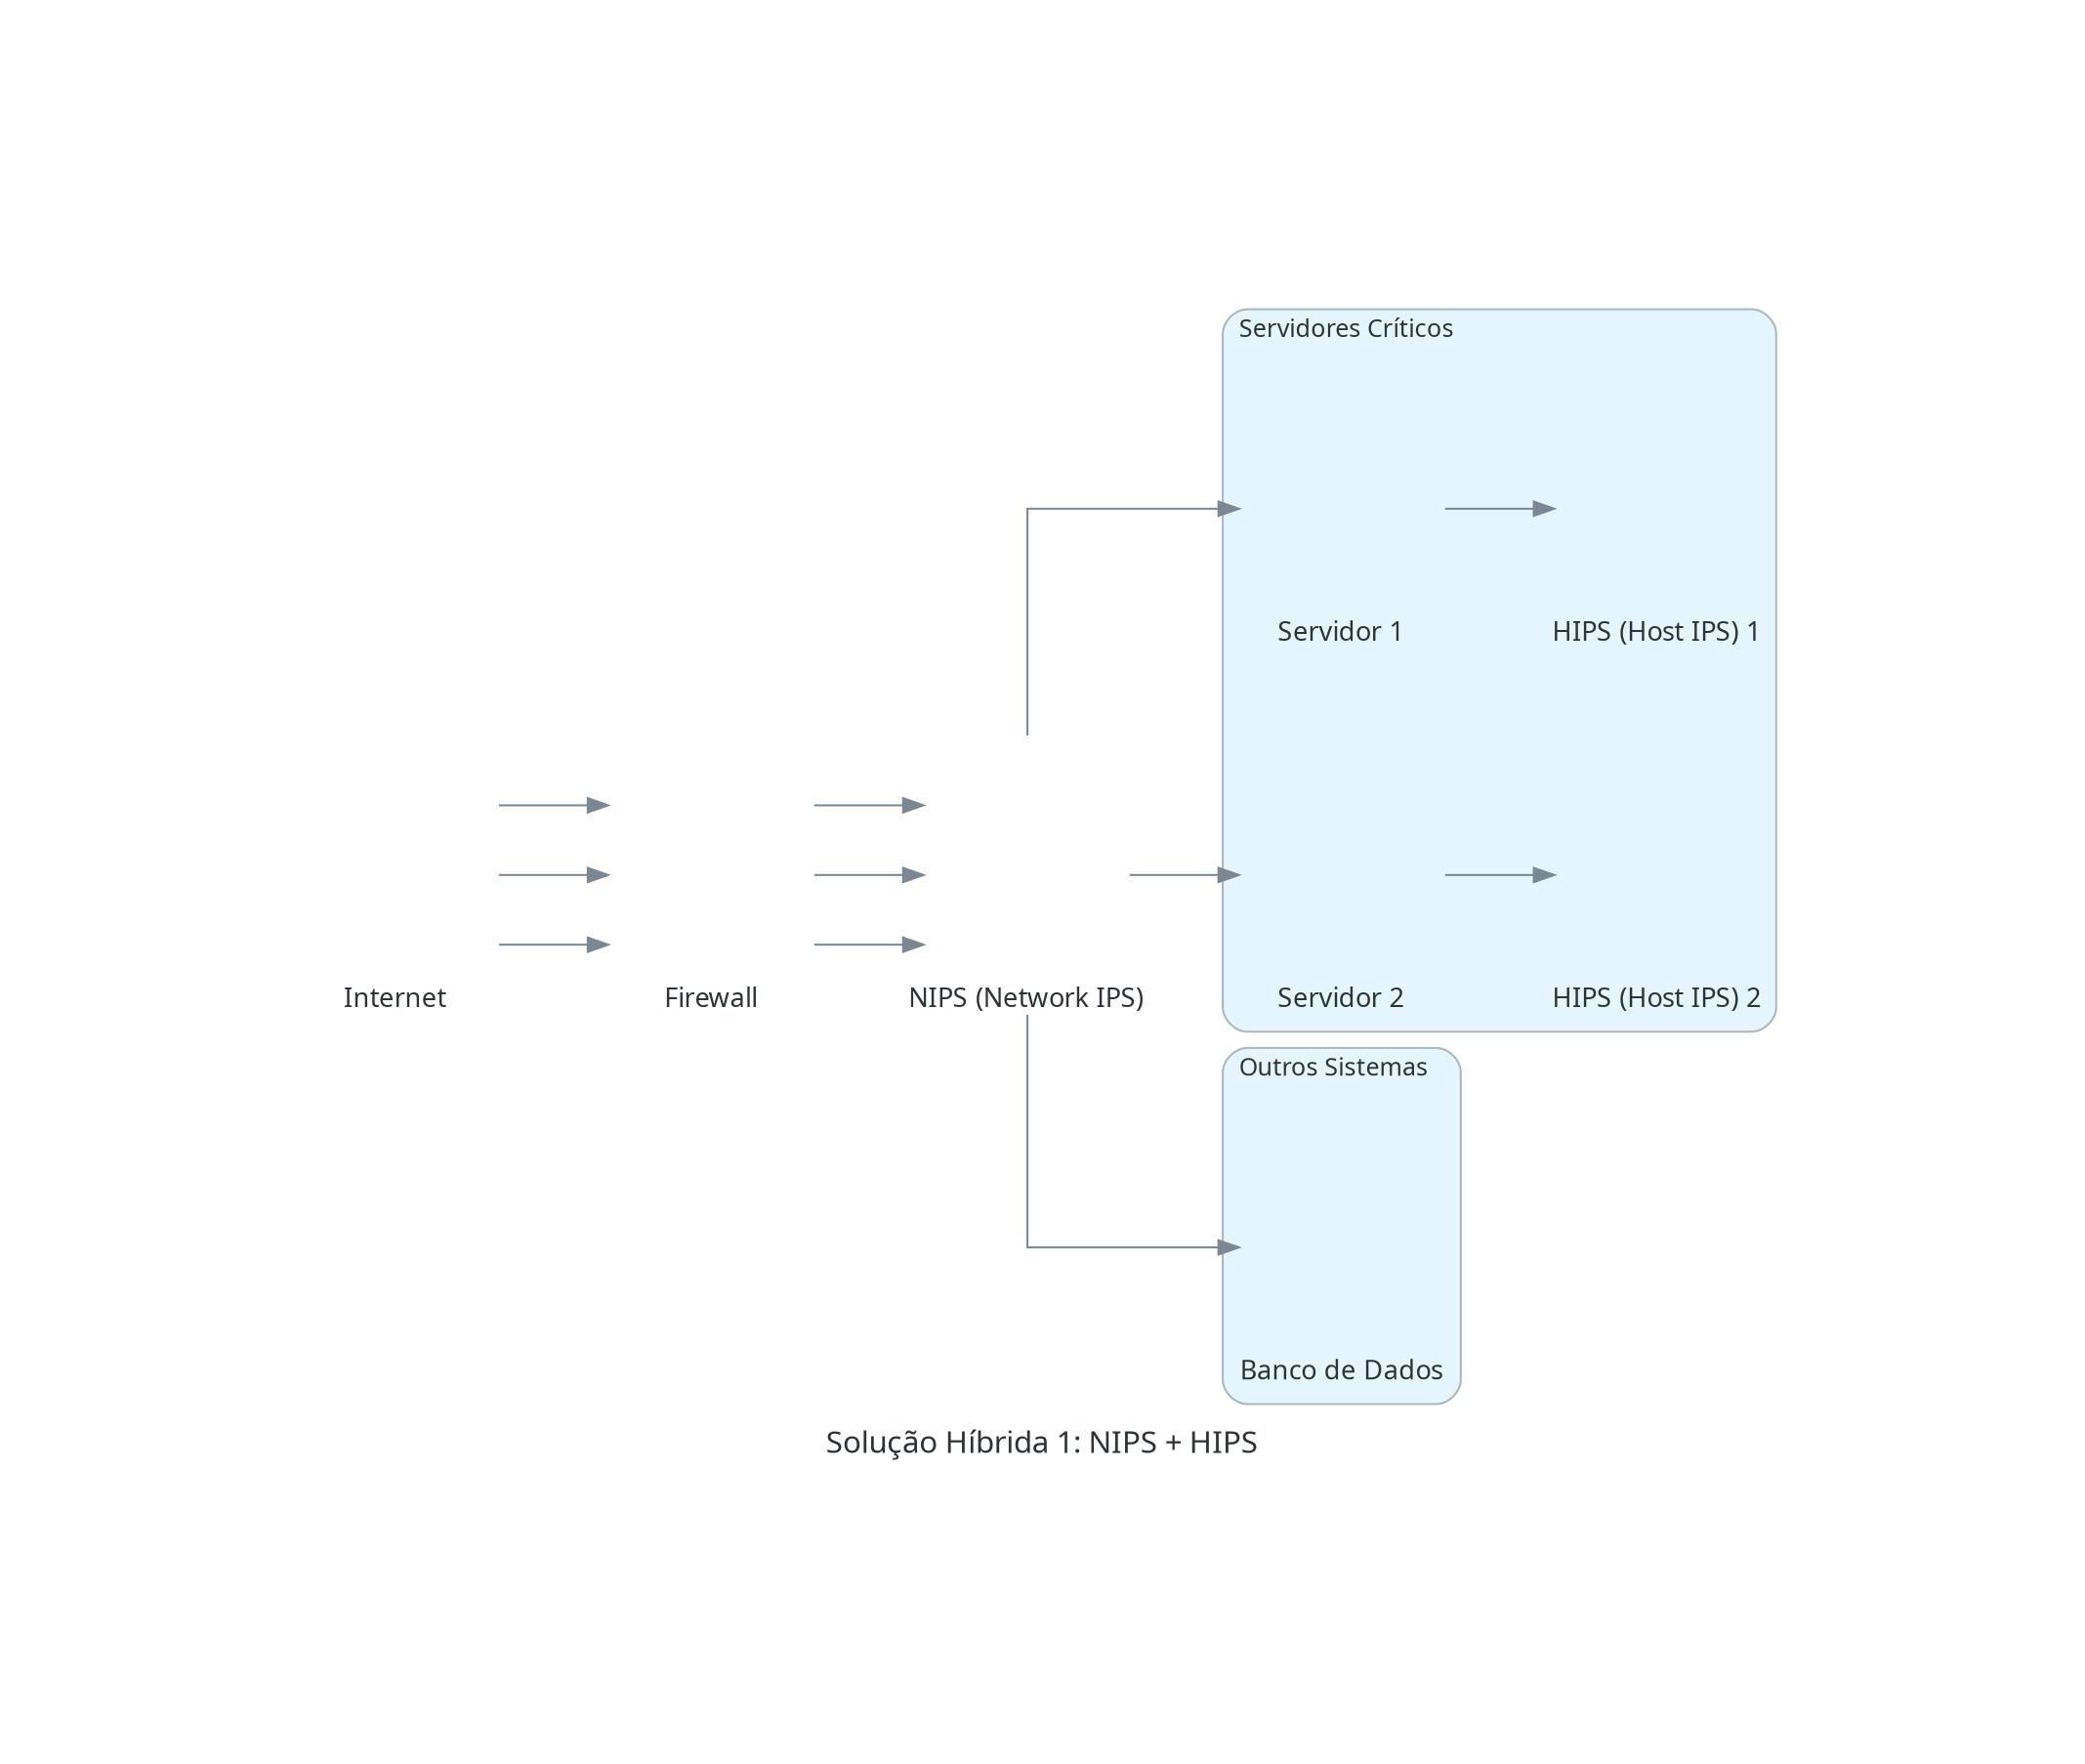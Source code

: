 digraph "Solução Híbrida 1: NIPS + HIPS" {
	graph [bb="0,0,736,580",
		fontcolor="#2D3436",
		fontname="Sans-Serif",
		fontsize=15,
		label="Solução Híbrida 1: NIPS + HIPS",
		lheight=0.25,
		lp="368,13",
		lwidth=3.24,
		nodesep=0.60,
		pad=2.0,
		rankdir=LR,
		ranksep=0.75,
		splines=ortho
	];
	node [fixedsize=true,
		fontcolor="#2D3436",
		fontname="Sans-Serif",
		fontsize=13,
		height=1.4,
		imagescale=true,
		label="\N",
		labelloc=b,
		shape=box,
		style=rounded,
		width=1.4
	];
	edge [color="#7B8894"];
	subgraph "cluster_Servidores Críticos" {
		graph [bb="456.4,217,728,572",
			bgcolor="#E5F5FD",
			fontname="Sans-Serif",
			fontsize=12,
			label="Servidores Críticos",
			labeljust=l,
			lheight=0.20,
			lp="519.9,560.88",
			lwidth=1.54,
			pencolor="#AEB6BE",
			rankdir=LR,
			shape=box,
			style=rounded
		];
		"1e7ab04addf74da1bbf44aaf37d941e2"	[height=1.9,
			image="E:\diagram-as-a-code\venv\lib\site-packages\resources/aws/general\traditional-server.png",
			label="Servidor 1",
			pos="514.8,293",
			shape=none];
		"9131b7c957ff418b960cd76e49e2dfe2"	[height=1.9,
			image="../img/detection.png",
			label="HIPS (Host IPS) 1",
			pos="669.6,293",
			shape=none];
		"1e7ab04addf74da1bbf44aaf37d941e2" -> "9131b7c957ff418b960cd76e49e2dfe2"	[dir=forward,
			fontcolor="#2D3436",
			fontname="Sans-Serif",
			fontsize=13,
			pos="e,619.33,293 565.06,293 565.06,293 607.81,293 607.81,293"];
		"8a604c0ef9b6490e88b30af1cc4053f3"	[height=1.9,
			image="E:\diagram-as-a-code\venv\lib\site-packages\resources/aws/general\traditional-server.png",
			label="Servidor 2",
			pos="514.8,473",
			shape=none];
		"03caf85b8def45b08dc72755a7c4fc40"	[height=1.9,
			image="../img/detection.png",
			label="HIPS (Host IPS) 2",
			pos="669.6,473",
			shape=none];
		"8a604c0ef9b6490e88b30af1cc4053f3" -> "03caf85b8def45b08dc72755a7c4fc40"	[dir=forward,
			fontcolor="#2D3436",
			fontname="Sans-Serif",
			fontsize=13,
			pos="e,619.33,473 565.06,473 565.06,473 607.81,473 607.81,473"];
	}
	subgraph "cluster_Outros Sistemas" {
		graph [bb="456.4,34,573.2,209",
			bgcolor="#E5F5FD",
			fontname="Sans-Serif",
			fontsize=12,
			label="Outros Sistemas",
			labeljust=l,
			lheight=0.20,
			lp="513.15,197.88",
			lwidth=1.35,
			pencolor="#AEB6BE",
			rankdir=LR,
			shape=box,
			style=rounded
		];
		"23b72224c3e24b8a911b829d43ad8c5a"	[height=1.9,
			image="E:\diagram-as-a-code\venv\lib\site-packages\resources/aws/general\generic-database.png",
			label="Banco de Dados",
			pos="514.8,110",
			shape=none];
	}
	"828797a8fdfc441ea92ee4b535059cd2"	[height=1.9,
		image="E:\diagram-as-a-code\venv\lib\site-packages\resources/aws/general\internet-gateway.png",
		label=Internet,
		pos="50.4,293",
		shape=none];
	"742cce72b7a54babbb9ce79e0c399715"	[height=1.9,
		image="E:\diagram-as-a-code\venv\lib\site-packages\resources/aws/general\generic-firewall.png",
		label=Firewall,
		pos="205.2,293",
		shape=none];
	"828797a8fdfc441ea92ee4b535059cd2" -> "742cce72b7a54babbb9ce79e0c399715"	[dir=forward,
		fontcolor="#2D3436",
		fontname="Sans-Serif",
		fontsize=13,
		pos="e,154.93,258.8 100.66,258.8 100.66,258.8 143.41,258.8 143.41,258.8"];
	"828797a8fdfc441ea92ee4b535059cd2" -> "742cce72b7a54babbb9ce79e0c399715"	[dir=forward,
		fontcolor="#2D3436",
		fontname="Sans-Serif",
		fontsize=13,
		pos="e,154.93,293 100.66,293 100.66,293 143.41,293 143.41,293"];
	"828797a8fdfc441ea92ee4b535059cd2" -> "742cce72b7a54babbb9ce79e0c399715"	[dir=forward,
		fontcolor="#2D3436",
		fontname="Sans-Serif",
		fontsize=13,
		pos="e,154.93,327.2 100.66,327.2 100.66,327.2 143.41,327.2 143.41,327.2"];
	"187cb2c1ff3c46d4a715f907d5dca128"	[height=1.9,
		image="../img/intrusion detection system.png",
		label="NIPS (Network IPS)",
		pos="360,293",
		shape=none];
	"742cce72b7a54babbb9ce79e0c399715" -> "187cb2c1ff3c46d4a715f907d5dca128"	[dir=forward,
		fontcolor="#2D3436",
		fontname="Sans-Serif",
		fontsize=13,
		pos="e,309.73,258.8 255.46,258.8 255.46,258.8 298.21,258.8 298.21,258.8"];
	"742cce72b7a54babbb9ce79e0c399715" -> "187cb2c1ff3c46d4a715f907d5dca128"	[dir=forward,
		fontcolor="#2D3436",
		fontname="Sans-Serif",
		fontsize=13,
		pos="e,309.73,293 255.46,293 255.46,293 298.21,293 298.21,293"];
	"742cce72b7a54babbb9ce79e0c399715" -> "187cb2c1ff3c46d4a715f907d5dca128"	[dir=forward,
		fontcolor="#2D3436",
		fontname="Sans-Serif",
		fontsize=13,
		pos="e,309.73,327.2 255.46,327.2 255.46,327.2 298.21,327.2 298.21,327.2"];
	"187cb2c1ff3c46d4a715f907d5dca128" -> "1e7ab04addf74da1bbf44aaf37d941e2"	[dir=forward,
		fontcolor="#2D3436",
		fontname="Sans-Serif",
		fontsize=13,
		pos="e,464.53,293 410.26,293 410.26,293 453.01,293 453.01,293"];
	"187cb2c1ff3c46d4a715f907d5dca128" -> "8a604c0ef9b6490e88b30af1cc4053f3"	[dir=forward,
		fontcolor="#2D3436",
		fontname="Sans-Serif",
		fontsize=13,
		pos="e,464.54,473 360,361.31 360,412.23 360,473 360,473 360,473 453.03,473 453.03,473"];
	"187cb2c1ff3c46d4a715f907d5dca128" -> "23b72224c3e24b8a911b829d43ad8c5a"	[dir=forward,
		fontcolor="#2D3436",
		fontname="Sans-Serif",
		fontsize=13,
		pos="e,464.54,110 360,224.86 360,172.83 360,110 360,110 360,110 453.03,110 453.03,110"];
}
